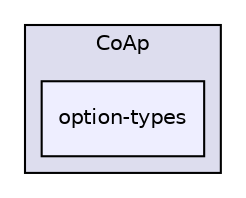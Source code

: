 digraph "CoAPSTM32-Interation/libraries/3rdparty/CoAp/option-types" {
  compound=true
  node [ fontsize="10", fontname="Helvetica"];
  edge [ labelfontsize="10", labelfontname="Helvetica"];
  subgraph clusterdir_9c8da0afa86d199ed898bdeb6e96876e {
    graph [ bgcolor="#ddddee", pencolor="black", label="CoAp" fontname="Helvetica", fontsize="10", URL="dir_9c8da0afa86d199ed898bdeb6e96876e.html"]
  dir_9f0ebe11dc80c296283f88d19c0403e6 [shape=box, label="option-types", style="filled", fillcolor="#eeeeff", pencolor="black", URL="dir_9f0ebe11dc80c296283f88d19c0403e6.html"];
  }
}
